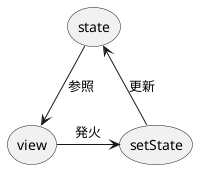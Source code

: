@startuml

storage state
storage setState
storage view

state --> view: 参照
view -right-> setState: 発火
setState -left-> state: 更新

@enduml
